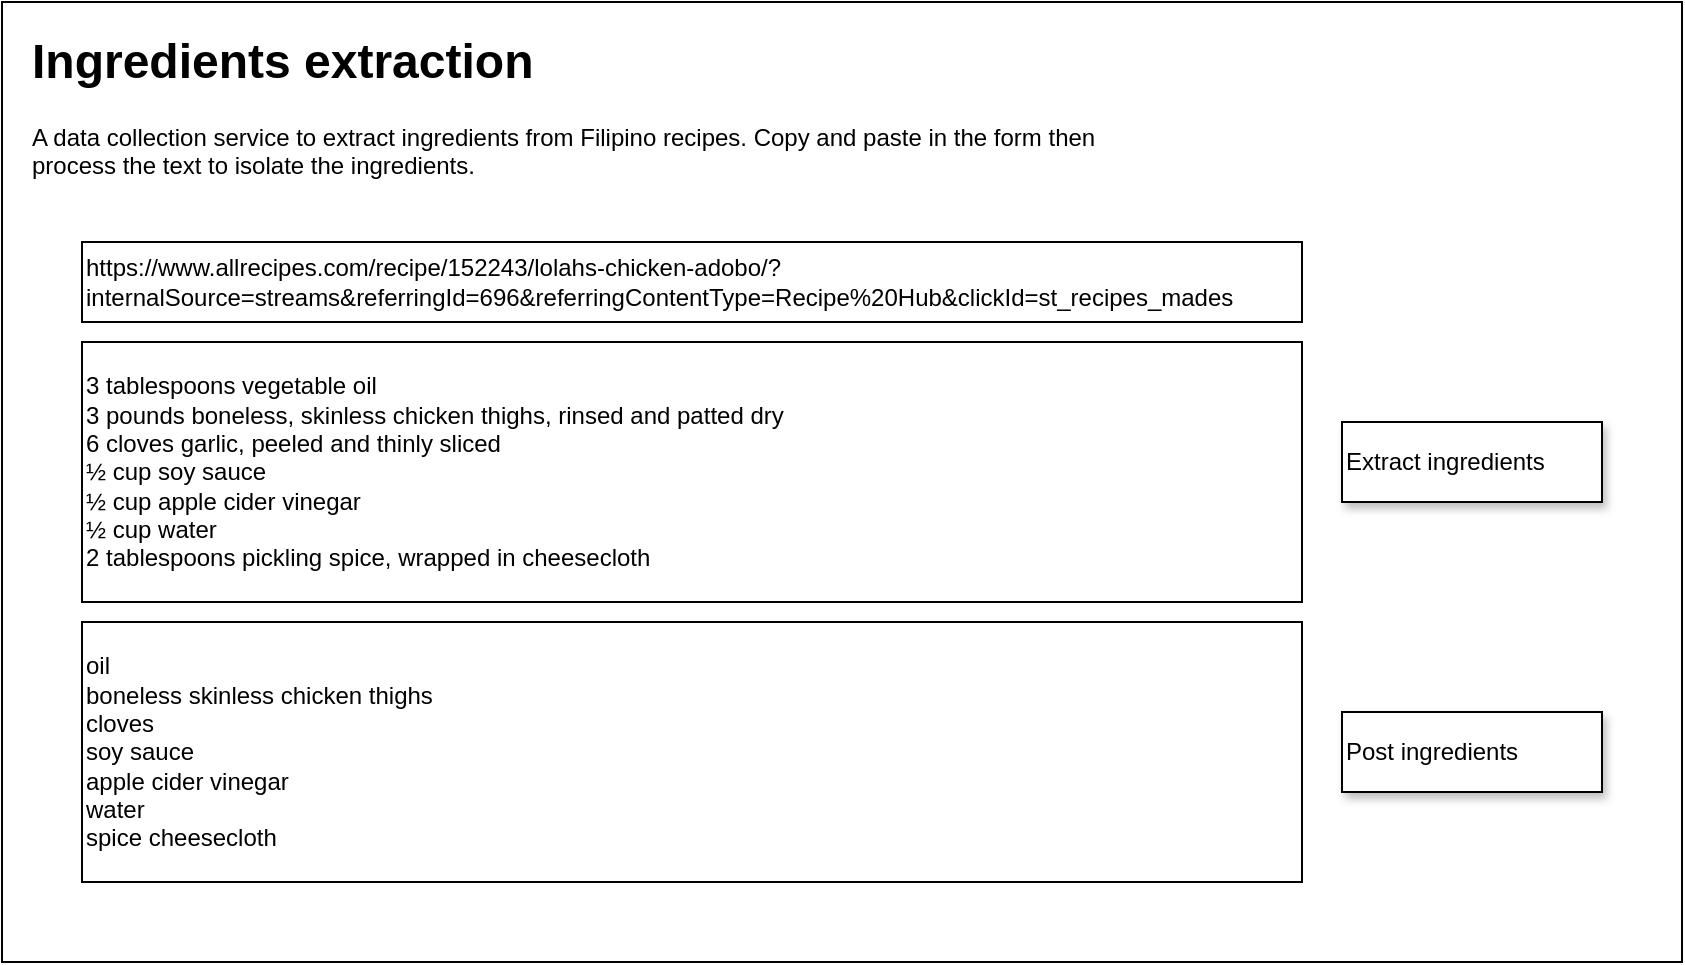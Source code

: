 <mxfile version="13.4.5" type="device"><diagram name="Page-1" id="2cc2dc42-3aac-f2a9-1cec-7a8b7cbee084"><mxGraphModel dx="1240" dy="604" grid="1" gridSize="10" guides="1" tooltips="1" connect="1" arrows="1" fold="1" page="1" pageScale="1" pageWidth="1100" pageHeight="850" background="#ffffff" math="0" shadow="0"><root><mxCell id="0"/><mxCell id="1" parent="0"/><mxCell id="VsCPGr6BTgkls8ULyEwv-1" value="" style="rounded=0;whiteSpace=wrap;html=1;" vertex="1" parent="1"><mxGeometry x="70" y="70" width="840" height="480" as="geometry"/></mxCell><mxCell id="2nLr-Ju2sGMBpkmgdByG-1" value="&lt;h1&gt;Ingredients extraction&lt;br&gt;&lt;/h1&gt;&lt;p&gt;A data collection service to extract ingredients from Filipino recipes. Copy and paste in the form then process the text to isolate the ingredients.&lt;br&gt;&lt;/p&gt;" style="text;html=1;strokeColor=none;fillColor=none;spacing=5;spacingTop=-20;whiteSpace=wrap;overflow=hidden;rounded=0;" parent="1" vertex="1"><mxGeometry x="80" y="80" width="540" height="90" as="geometry"/></mxCell><mxCell id="2nLr-Ju2sGMBpkmgdByG-2" value="&lt;div align=&quot;left&quot;&gt;3 tablespoons vegetable oil&lt;br&gt;3 pounds boneless, skinless chicken thighs, rinsed and patted dry&lt;br&gt;6 cloves garlic, peeled and thinly sliced&lt;br&gt;½ cup soy sauce&lt;br&gt;½ cup apple cider vinegar&lt;br&gt;½ cup water&lt;br&gt;2 tablespoons pickling spice, wrapped in cheesecloth &lt;br&gt;&lt;/div&gt;" style="rounded=0;whiteSpace=wrap;html=1;align=left;" parent="1" vertex="1"><mxGeometry x="110" y="240" width="610" height="130" as="geometry"/></mxCell><mxCell id="2nLr-Ju2sGMBpkmgdByG-3" value="oil&lt;br&gt;boneless skinless chicken thighs&lt;br&gt;cloves&lt;br&gt;soy sauce&lt;br&gt;apple cider vinegar&lt;br&gt;water&lt;br&gt;spice cheesecloth&lt;br&gt;" style="rounded=0;whiteSpace=wrap;html=1;align=left;" parent="1" vertex="1"><mxGeometry x="110" y="380" width="610" height="130" as="geometry"/></mxCell><UserObject label="https://www.allrecipes.com/recipe/152243/lolahs-chicken-adobo/?internalSource=streams&amp;amp;referringId=696&amp;amp;referringContentType=Recipe%20Hub&amp;amp;clickId=st_recipes_mades" link="https://www.allrecipes.com/recipe/152243/lolahs-chicken-adobo/?internalSource=streams&amp;referringId=696&amp;referringContentType=Recipe%20Hub&amp;clickId=st_recipes_mades" id="VsCPGr6BTgkls8ULyEwv-2"><mxCell style="rounded=0;whiteSpace=wrap;html=1;align=left;" vertex="1" parent="1"><mxGeometry x="110" y="190" width="610" height="40" as="geometry"/></mxCell></UserObject><mxCell id="VsCPGr6BTgkls8ULyEwv-6" value="Extract ingredients" style="rounded=0;whiteSpace=wrap;html=1;align=left;shadow=1;" vertex="1" parent="1"><mxGeometry x="740" y="280" width="130" height="40" as="geometry"/></mxCell><mxCell id="VsCPGr6BTgkls8ULyEwv-7" value="Post ingredients" style="rounded=0;whiteSpace=wrap;html=1;align=left;shadow=1;" vertex="1" parent="1"><mxGeometry x="740" y="425" width="130" height="40" as="geometry"/></mxCell></root></mxGraphModel></diagram></mxfile>